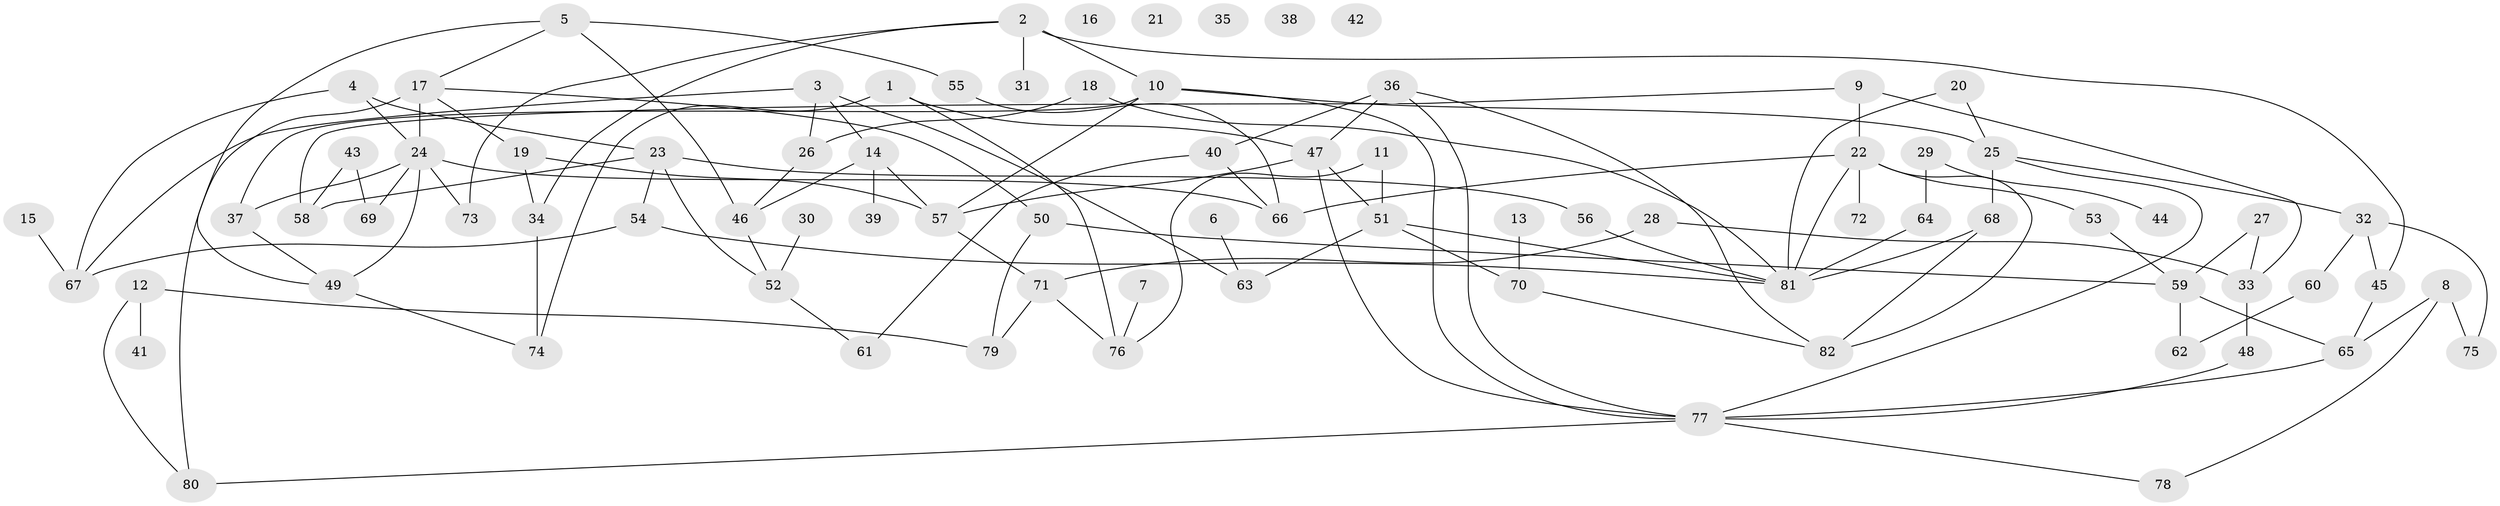 // coarse degree distribution, {6: 0.05555555555555555, 7: 0.027777777777777776, 4: 0.3055555555555556, 5: 0.19444444444444445, 3: 0.1111111111111111, 8: 0.05555555555555555, 2: 0.19444444444444445, 1: 0.027777777777777776, 9: 0.027777777777777776}
// Generated by graph-tools (version 1.1) at 2025/35/03/04/25 23:35:51]
// undirected, 82 vertices, 121 edges
graph export_dot {
  node [color=gray90,style=filled];
  1;
  2;
  3;
  4;
  5;
  6;
  7;
  8;
  9;
  10;
  11;
  12;
  13;
  14;
  15;
  16;
  17;
  18;
  19;
  20;
  21;
  22;
  23;
  24;
  25;
  26;
  27;
  28;
  29;
  30;
  31;
  32;
  33;
  34;
  35;
  36;
  37;
  38;
  39;
  40;
  41;
  42;
  43;
  44;
  45;
  46;
  47;
  48;
  49;
  50;
  51;
  52;
  53;
  54;
  55;
  56;
  57;
  58;
  59;
  60;
  61;
  62;
  63;
  64;
  65;
  66;
  67;
  68;
  69;
  70;
  71;
  72;
  73;
  74;
  75;
  76;
  77;
  78;
  79;
  80;
  81;
  82;
  1 -- 47;
  1 -- 74;
  1 -- 76;
  2 -- 10;
  2 -- 31;
  2 -- 34;
  2 -- 45;
  2 -- 73;
  3 -- 14;
  3 -- 26;
  3 -- 63;
  3 -- 67;
  4 -- 23;
  4 -- 24;
  4 -- 67;
  5 -- 17;
  5 -- 46;
  5 -- 49;
  5 -- 55;
  6 -- 63;
  7 -- 76;
  8 -- 65;
  8 -- 75;
  8 -- 78;
  9 -- 22;
  9 -- 33;
  9 -- 58;
  10 -- 25;
  10 -- 37;
  10 -- 57;
  10 -- 77;
  11 -- 51;
  11 -- 76;
  12 -- 41;
  12 -- 79;
  12 -- 80;
  13 -- 70;
  14 -- 39;
  14 -- 46;
  14 -- 57;
  15 -- 67;
  17 -- 19;
  17 -- 24;
  17 -- 50;
  17 -- 80;
  18 -- 26;
  18 -- 81;
  19 -- 34;
  19 -- 57;
  20 -- 25;
  20 -- 81;
  22 -- 53;
  22 -- 66;
  22 -- 72;
  22 -- 81;
  22 -- 82;
  23 -- 52;
  23 -- 54;
  23 -- 56;
  23 -- 58;
  24 -- 37;
  24 -- 49;
  24 -- 66;
  24 -- 69;
  24 -- 73;
  25 -- 32;
  25 -- 68;
  25 -- 77;
  26 -- 46;
  27 -- 33;
  27 -- 59;
  28 -- 33;
  28 -- 71;
  29 -- 44;
  29 -- 64;
  30 -- 52;
  32 -- 45;
  32 -- 60;
  32 -- 75;
  33 -- 48;
  34 -- 74;
  36 -- 40;
  36 -- 47;
  36 -- 77;
  36 -- 82;
  37 -- 49;
  40 -- 61;
  40 -- 66;
  43 -- 58;
  43 -- 69;
  45 -- 65;
  46 -- 52;
  47 -- 51;
  47 -- 57;
  47 -- 77;
  48 -- 77;
  49 -- 74;
  50 -- 59;
  50 -- 79;
  51 -- 63;
  51 -- 70;
  51 -- 81;
  52 -- 61;
  53 -- 59;
  54 -- 67;
  54 -- 81;
  55 -- 66;
  56 -- 81;
  57 -- 71;
  59 -- 62;
  59 -- 65;
  60 -- 62;
  64 -- 81;
  65 -- 77;
  68 -- 81;
  68 -- 82;
  70 -- 82;
  71 -- 76;
  71 -- 79;
  77 -- 78;
  77 -- 80;
}
